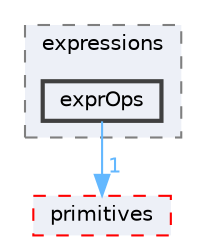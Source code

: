 digraph "src/OpenFOAM/expressions/exprOps"
{
 // LATEX_PDF_SIZE
  bgcolor="transparent";
  edge [fontname=Helvetica,fontsize=10,labelfontname=Helvetica,labelfontsize=10];
  node [fontname=Helvetica,fontsize=10,shape=box,height=0.2,width=0.4];
  compound=true
  subgraph clusterdir_fa8eb60ad2eb9e73026ecc23442a4b28 {
    graph [ bgcolor="#edf0f7", pencolor="grey50", label="expressions", fontname=Helvetica,fontsize=10 style="filled,dashed", URL="dir_fa8eb60ad2eb9e73026ecc23442a4b28.html",tooltip=""]
  dir_e54de5749dbd60a5a5a710f79813a839 [label="exprOps", fillcolor="#edf0f7", color="grey25", style="filled,bold", URL="dir_e54de5749dbd60a5a5a710f79813a839.html",tooltip=""];
  }
  dir_3e50f45338116b169052b428016851aa [label="primitives", fillcolor="#edf0f7", color="red", style="filled,dashed", URL="dir_3e50f45338116b169052b428016851aa.html",tooltip=""];
  dir_e54de5749dbd60a5a5a710f79813a839->dir_3e50f45338116b169052b428016851aa [headlabel="1", labeldistance=1.5 headhref="dir_001210_003069.html" href="dir_001210_003069.html" color="steelblue1" fontcolor="steelblue1"];
}
